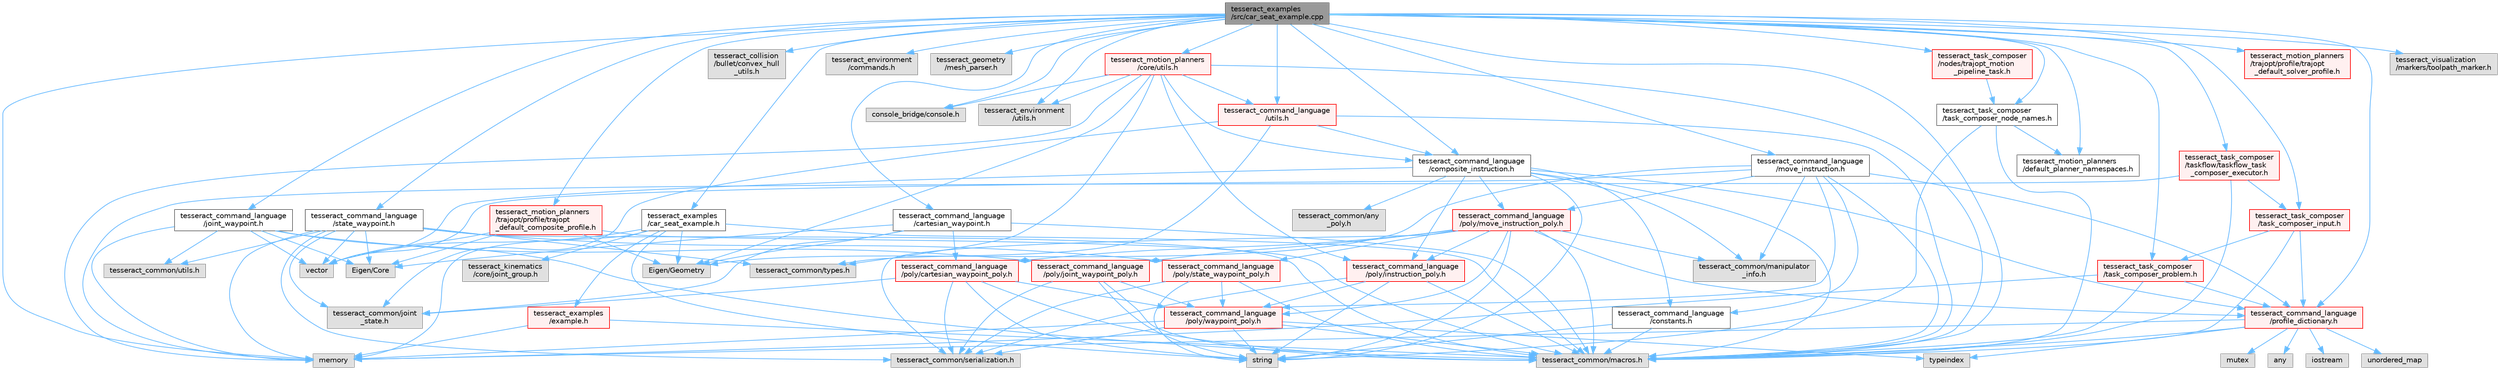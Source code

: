 digraph "tesseract_examples/src/car_seat_example.cpp"
{
 // LATEX_PDF_SIZE
  bgcolor="transparent";
  edge [fontname=Helvetica,fontsize=10,labelfontname=Helvetica,labelfontsize=10];
  node [fontname=Helvetica,fontsize=10,shape=box,height=0.2,width=0.4];
  Node1 [label="tesseract_examples\l/src/car_seat_example.cpp",height=0.2,width=0.4,color="gray40", fillcolor="grey60", style="filled", fontcolor="black",tooltip="Car seat example implementation."];
  Node1 -> Node2 [color="steelblue1",style="solid"];
  Node2 [label="tesseract_common/macros.h",height=0.2,width=0.4,color="grey60", fillcolor="#E0E0E0", style="filled",tooltip=" "];
  Node1 -> Node3 [color="steelblue1",style="solid"];
  Node3 [label="memory",height=0.2,width=0.4,color="grey60", fillcolor="#E0E0E0", style="filled",tooltip=" "];
  Node1 -> Node4 [color="steelblue1",style="solid"];
  Node4 [label="console_bridge/console.h",height=0.2,width=0.4,color="grey60", fillcolor="#E0E0E0", style="filled",tooltip=" "];
  Node1 -> Node5 [color="steelblue1",style="solid"];
  Node5 [label="tesseract_examples\l/car_seat_example.h",height=0.2,width=0.4,color="grey40", fillcolor="white", style="filled",URL="$d0/d6f/car__seat__example_8h.html",tooltip="An example of a robot on a rail installing a seat in a car."];
  Node5 -> Node2 [color="steelblue1",style="solid"];
  Node5 -> Node6 [color="steelblue1",style="solid"];
  Node6 [label="string",height=0.2,width=0.4,color="grey60", fillcolor="#E0E0E0", style="filled",tooltip=" "];
  Node5 -> Node7 [color="steelblue1",style="solid"];
  Node7 [label="vector",height=0.2,width=0.4,color="grey60", fillcolor="#E0E0E0", style="filled",tooltip=" "];
  Node5 -> Node3 [color="steelblue1",style="solid"];
  Node5 -> Node8 [color="steelblue1",style="solid"];
  Node8 [label="Eigen/Geometry",height=0.2,width=0.4,color="grey60", fillcolor="#E0E0E0", style="filled",tooltip=" "];
  Node5 -> Node9 [color="steelblue1",style="solid"];
  Node9 [label="tesseract_kinematics\l/core/joint_group.h",height=0.2,width=0.4,color="grey60", fillcolor="#E0E0E0", style="filled",tooltip=" "];
  Node5 -> Node10 [color="steelblue1",style="solid"];
  Node10 [label="tesseract_examples\l/example.h",height=0.2,width=0.4,color="red", fillcolor="#FFF0F0", style="filled",URL="$df/d24/example_8h.html",tooltip=" "];
  Node10 -> Node2 [color="steelblue1",style="solid"];
  Node10 -> Node3 [color="steelblue1",style="solid"];
  Node1 -> Node13 [color="steelblue1",style="solid"];
  Node13 [label="tesseract_collision\l/bullet/convex_hull\l_utils.h",height=0.2,width=0.4,color="grey60", fillcolor="#E0E0E0", style="filled",tooltip=" "];
  Node1 -> Node14 [color="steelblue1",style="solid"];
  Node14 [label="tesseract_environment\l/utils.h",height=0.2,width=0.4,color="grey60", fillcolor="#E0E0E0", style="filled",tooltip=" "];
  Node1 -> Node15 [color="steelblue1",style="solid"];
  Node15 [label="tesseract_environment\l/commands.h",height=0.2,width=0.4,color="grey60", fillcolor="#E0E0E0", style="filled",tooltip=" "];
  Node1 -> Node16 [color="steelblue1",style="solid"];
  Node16 [label="tesseract_geometry\l/mesh_parser.h",height=0.2,width=0.4,color="grey60", fillcolor="#E0E0E0", style="filled",tooltip=" "];
  Node1 -> Node17 [color="steelblue1",style="solid"];
  Node17 [label="tesseract_command_language\l/composite_instruction.h",height=0.2,width=0.4,color="grey40", fillcolor="white", style="filled",URL="$d5/df7/composite__instruction_8h.html",tooltip=" "];
  Node17 -> Node2 [color="steelblue1",style="solid"];
  Node17 -> Node7 [color="steelblue1",style="solid"];
  Node17 -> Node6 [color="steelblue1",style="solid"];
  Node17 -> Node18 [color="steelblue1",style="solid"];
  Node18 [label="tesseract_command_language\l/poly/instruction_poly.h",height=0.2,width=0.4,color="red", fillcolor="#FFF0F0", style="filled",URL="$d1/db1/instruction__poly_8h.html",tooltip=" "];
  Node18 -> Node2 [color="steelblue1",style="solid"];
  Node18 -> Node6 [color="steelblue1",style="solid"];
  Node18 -> Node23 [color="steelblue1",style="solid"];
  Node23 [label="tesseract_command_language\l/poly/waypoint_poly.h",height=0.2,width=0.4,color="red", fillcolor="#FFF0F0", style="filled",URL="$d3/dc4/waypoint__poly_8h.html",tooltip=" "];
  Node23 -> Node2 [color="steelblue1",style="solid"];
  Node23 -> Node3 [color="steelblue1",style="solid"];
  Node23 -> Node6 [color="steelblue1",style="solid"];
  Node23 -> Node24 [color="steelblue1",style="solid"];
  Node24 [label="typeindex",height=0.2,width=0.4,color="grey60", fillcolor="#E0E0E0", style="filled",tooltip=" "];
  Node23 -> Node25 [color="steelblue1",style="solid"];
  Node25 [label="tesseract_common/serialization.h",height=0.2,width=0.4,color="grey60", fillcolor="#E0E0E0", style="filled",tooltip=" "];
  Node18 -> Node25 [color="steelblue1",style="solid"];
  Node17 -> Node27 [color="steelblue1",style="solid"];
  Node27 [label="tesseract_command_language\l/poly/move_instruction_poly.h",height=0.2,width=0.4,color="red", fillcolor="#FFF0F0", style="filled",URL="$dc/df1/move__instruction__poly_8h.html",tooltip="The move instruction interface."];
  Node27 -> Node2 [color="steelblue1",style="solid"];
  Node27 -> Node6 [color="steelblue1",style="solid"];
  Node27 -> Node18 [color="steelblue1",style="solid"];
  Node27 -> Node28 [color="steelblue1",style="solid"];
  Node28 [label="tesseract_command_language\l/poly/cartesian_waypoint_poly.h",height=0.2,width=0.4,color="red", fillcolor="#FFF0F0", style="filled",URL="$d7/df9/cartesian__waypoint__poly_8h.html",tooltip="The cartesian waypoint interface."];
  Node28 -> Node2 [color="steelblue1",style="solid"];
  Node28 -> Node6 [color="steelblue1",style="solid"];
  Node28 -> Node23 [color="steelblue1",style="solid"];
  Node28 -> Node29 [color="steelblue1",style="solid"];
  Node29 [label="tesseract_common/joint\l_state.h",height=0.2,width=0.4,color="grey60", fillcolor="#E0E0E0", style="filled",tooltip=" "];
  Node28 -> Node25 [color="steelblue1",style="solid"];
  Node27 -> Node30 [color="steelblue1",style="solid"];
  Node30 [label="tesseract_command_language\l/poly/joint_waypoint_poly.h",height=0.2,width=0.4,color="red", fillcolor="#FFF0F0", style="filled",URL="$d1/d66/joint__waypoint__poly_8h.html",tooltip="The joint waypoint interface."];
  Node30 -> Node2 [color="steelblue1",style="solid"];
  Node30 -> Node6 [color="steelblue1",style="solid"];
  Node30 -> Node23 [color="steelblue1",style="solid"];
  Node30 -> Node25 [color="steelblue1",style="solid"];
  Node27 -> Node31 [color="steelblue1",style="solid"];
  Node31 [label="tesseract_command_language\l/poly/state_waypoint_poly.h",height=0.2,width=0.4,color="red", fillcolor="#FFF0F0", style="filled",URL="$d7/d22/state__waypoint__poly_8h.html",tooltip="The state waypoint interface."];
  Node31 -> Node2 [color="steelblue1",style="solid"];
  Node31 -> Node6 [color="steelblue1",style="solid"];
  Node31 -> Node23 [color="steelblue1",style="solid"];
  Node31 -> Node25 [color="steelblue1",style="solid"];
  Node27 -> Node23 [color="steelblue1",style="solid"];
  Node27 -> Node32 [color="steelblue1",style="solid"];
  Node32 [label="tesseract_command_language\l/profile_dictionary.h",height=0.2,width=0.4,color="red", fillcolor="#FFF0F0", style="filled",URL="$dd/dd6/profile__dictionary_8h.html",tooltip="This is a profile dictionary for storing all profiles."];
  Node32 -> Node2 [color="steelblue1",style="solid"];
  Node32 -> Node33 [color="steelblue1",style="solid"];
  Node33 [label="any",height=0.2,width=0.4,color="grey60", fillcolor="#E0E0E0", style="filled",tooltip=" "];
  Node32 -> Node34 [color="steelblue1",style="solid"];
  Node34 [label="iostream",height=0.2,width=0.4,color="grey60", fillcolor="#E0E0E0", style="filled",tooltip=" "];
  Node32 -> Node24 [color="steelblue1",style="solid"];
  Node32 -> Node35 [color="steelblue1",style="solid"];
  Node35 [label="unordered_map",height=0.2,width=0.4,color="grey60", fillcolor="#E0E0E0", style="filled",tooltip=" "];
  Node32 -> Node3 [color="steelblue1",style="solid"];
  Node32 -> Node36 [color="steelblue1",style="solid"];
  Node36 [label="mutex",height=0.2,width=0.4,color="grey60", fillcolor="#E0E0E0", style="filled",tooltip=" "];
  Node27 -> Node38 [color="steelblue1",style="solid"];
  Node38 [label="tesseract_common/manipulator\l_info.h",height=0.2,width=0.4,color="grey60", fillcolor="#E0E0E0", style="filled",tooltip=" "];
  Node27 -> Node25 [color="steelblue1",style="solid"];
  Node17 -> Node39 [color="steelblue1",style="solid"];
  Node39 [label="tesseract_command_language\l/constants.h",height=0.2,width=0.4,color="grey40", fillcolor="white", style="filled",URL="$d2/d6f/constants_8h.html",tooltip="Containst Tesseract Command Language constants."];
  Node39 -> Node2 [color="steelblue1",style="solid"];
  Node39 -> Node6 [color="steelblue1",style="solid"];
  Node17 -> Node32 [color="steelblue1",style="solid"];
  Node17 -> Node38 [color="steelblue1",style="solid"];
  Node17 -> Node40 [color="steelblue1",style="solid"];
  Node40 [label="tesseract_common/any\l_poly.h",height=0.2,width=0.4,color="grey60", fillcolor="#E0E0E0", style="filled",tooltip=" "];
  Node1 -> Node41 [color="steelblue1",style="solid"];
  Node41 [label="tesseract_command_language\l/state_waypoint.h",height=0.2,width=0.4,color="grey40", fillcolor="white", style="filled",URL="$d1/d10/state__waypoint_8h.html",tooltip=" "];
  Node41 -> Node2 [color="steelblue1",style="solid"];
  Node41 -> Node42 [color="steelblue1",style="solid"];
  Node42 [label="Eigen/Core",height=0.2,width=0.4,color="grey60", fillcolor="#E0E0E0", style="filled",tooltip=" "];
  Node41 -> Node3 [color="steelblue1",style="solid"];
  Node41 -> Node7 [color="steelblue1",style="solid"];
  Node41 -> Node31 [color="steelblue1",style="solid"];
  Node41 -> Node29 [color="steelblue1",style="solid"];
  Node41 -> Node43 [color="steelblue1",style="solid"];
  Node43 [label="tesseract_common/utils.h",height=0.2,width=0.4,color="grey60", fillcolor="#E0E0E0", style="filled",tooltip=" "];
  Node41 -> Node44 [color="steelblue1",style="solid"];
  Node44 [label="tesseract_common/types.h",height=0.2,width=0.4,color="grey60", fillcolor="#E0E0E0", style="filled",tooltip=" "];
  Node41 -> Node25 [color="steelblue1",style="solid"];
  Node1 -> Node45 [color="steelblue1",style="solid"];
  Node45 [label="tesseract_command_language\l/cartesian_waypoint.h",height=0.2,width=0.4,color="grey40", fillcolor="white", style="filled",URL="$d3/d18/cartesian__waypoint_8h.html",tooltip=" "];
  Node45 -> Node2 [color="steelblue1",style="solid"];
  Node45 -> Node42 [color="steelblue1",style="solid"];
  Node45 -> Node8 [color="steelblue1",style="solid"];
  Node45 -> Node28 [color="steelblue1",style="solid"];
  Node45 -> Node29 [color="steelblue1",style="solid"];
  Node1 -> Node46 [color="steelblue1",style="solid"];
  Node46 [label="tesseract_command_language\l/joint_waypoint.h",height=0.2,width=0.4,color="grey40", fillcolor="white", style="filled",URL="$d7/d1f/joint__waypoint_8h.html",tooltip=" "];
  Node46 -> Node2 [color="steelblue1",style="solid"];
  Node46 -> Node42 [color="steelblue1",style="solid"];
  Node46 -> Node3 [color="steelblue1",style="solid"];
  Node46 -> Node7 [color="steelblue1",style="solid"];
  Node46 -> Node30 [color="steelblue1",style="solid"];
  Node46 -> Node43 [color="steelblue1",style="solid"];
  Node1 -> Node47 [color="steelblue1",style="solid"];
  Node47 [label="tesseract_command_language\l/move_instruction.h",height=0.2,width=0.4,color="grey40", fillcolor="white", style="filled",URL="$da/d74/move__instruction_8h.html",tooltip=" "];
  Node47 -> Node2 [color="steelblue1",style="solid"];
  Node47 -> Node7 [color="steelblue1",style="solid"];
  Node47 -> Node8 [color="steelblue1",style="solid"];
  Node47 -> Node27 [color="steelblue1",style="solid"];
  Node47 -> Node23 [color="steelblue1",style="solid"];
  Node47 -> Node39 [color="steelblue1",style="solid"];
  Node47 -> Node32 [color="steelblue1",style="solid"];
  Node47 -> Node38 [color="steelblue1",style="solid"];
  Node1 -> Node32 [color="steelblue1",style="solid"];
  Node1 -> Node48 [color="steelblue1",style="solid"];
  Node48 [label="tesseract_command_language\l/utils.h",height=0.2,width=0.4,color="red", fillcolor="#FFF0F0", style="filled",URL="$d6/d75/tesseract__command__language_2include_2tesseract__command__language_2utils_8h.html",tooltip=" "];
  Node48 -> Node2 [color="steelblue1",style="solid"];
  Node48 -> Node17 [color="steelblue1",style="solid"];
  Node48 -> Node29 [color="steelblue1",style="solid"];
  Node48 -> Node44 [color="steelblue1",style="solid"];
  Node1 -> Node50 [color="steelblue1",style="solid"];
  Node50 [label="tesseract_task_composer\l/task_composer_problem.h",height=0.2,width=0.4,color="red", fillcolor="#FFF0F0", style="filled",URL="$d7/d6d/task__composer__problem_8h.html",tooltip="A task composer server problem."];
  Node50 -> Node2 [color="steelblue1",style="solid"];
  Node50 -> Node3 [color="steelblue1",style="solid"];
  Node50 -> Node32 [color="steelblue1",style="solid"];
  Node1 -> Node53 [color="steelblue1",style="solid"];
  Node53 [label="tesseract_task_composer\l/task_composer_input.h",height=0.2,width=0.4,color="red", fillcolor="#FFF0F0", style="filled",URL="$db/ddf/task__composer__input_8h.html",tooltip="The input data structure to the pipeline."];
  Node53 -> Node2 [color="steelblue1",style="solid"];
  Node53 -> Node32 [color="steelblue1",style="solid"];
  Node53 -> Node50 [color="steelblue1",style="solid"];
  Node1 -> Node57 [color="steelblue1",style="solid"];
  Node57 [label="tesseract_task_composer\l/task_composer_node_names.h",height=0.2,width=0.4,color="grey40", fillcolor="white", style="filled",URL="$d3/da7/task__composer__node__names_8h.html",tooltip="Contains default node names."];
  Node57 -> Node2 [color="steelblue1",style="solid"];
  Node57 -> Node6 [color="steelblue1",style="solid"];
  Node57 -> Node58 [color="steelblue1",style="solid"];
  Node58 [label="tesseract_motion_planners\l/default_planner_namespaces.h",height=0.2,width=0.4,color="grey40", fillcolor="white", style="filled",URL="$de/d3a/default__planner__namespaces_8h.html",tooltip="A collection of motion planner profile namespaces."];
  Node1 -> Node59 [color="steelblue1",style="solid"];
  Node59 [label="tesseract_task_composer\l/nodes/trajopt_motion\l_pipeline_task.h",height=0.2,width=0.4,color="red", fillcolor="#FFF0F0", style="filled",URL="$de/d7e/trajopt__motion__pipeline__task_8h.html",tooltip=" "];
  Node59 -> Node57 [color="steelblue1",style="solid"];
  Node1 -> Node81 [color="steelblue1",style="solid"];
  Node81 [label="tesseract_task_composer\l/taskflow/taskflow_task\l_composer_executor.h",height=0.2,width=0.4,color="red", fillcolor="#FFF0F0", style="filled",URL="$da/d8c/taskflow__task__composer__executor_8h.html",tooltip="The tasflow executor implementation."];
  Node81 -> Node2 [color="steelblue1",style="solid"];
  Node81 -> Node3 [color="steelblue1",style="solid"];
  Node81 -> Node53 [color="steelblue1",style="solid"];
  Node1 -> Node58 [color="steelblue1",style="solid"];
  Node1 -> Node86 [color="steelblue1",style="solid"];
  Node86 [label="tesseract_motion_planners\l/trajopt/profile/trajopt\l_default_composite_profile.h",height=0.2,width=0.4,color="red", fillcolor="#FFF0F0", style="filled",URL="$d8/d8f/trajopt__default__composite__profile_8h.html",tooltip=" "];
  Node86 -> Node2 [color="steelblue1",style="solid"];
  Node86 -> Node7 [color="steelblue1",style="solid"];
  Node86 -> Node8 [color="steelblue1",style="solid"];
  Node86 -> Node42 [color="steelblue1",style="solid"];
  Node1 -> Node90 [color="steelblue1",style="solid"];
  Node90 [label="tesseract_motion_planners\l/trajopt/profile/trajopt\l_default_solver_profile.h",height=0.2,width=0.4,color="red", fillcolor="#FFF0F0", style="filled",URL="$d9/d4c/trajopt__default__solver__profile_8h.html",tooltip=" "];
  Node1 -> Node92 [color="steelblue1",style="solid"];
  Node92 [label="tesseract_motion_planners\l/core/utils.h",height=0.2,width=0.4,color="red", fillcolor="#FFF0F0", style="filled",URL="$d9/d8b/tesseract__motion__planners_2core_2include_2tesseract__motion__planners_2core_2utils_8h.html",tooltip="Planner utility functions."];
  Node92 -> Node2 [color="steelblue1",style="solid"];
  Node92 -> Node8 [color="steelblue1",style="solid"];
  Node92 -> Node3 [color="steelblue1",style="solid"];
  Node92 -> Node4 [color="steelblue1",style="solid"];
  Node92 -> Node14 [color="steelblue1",style="solid"];
  Node92 -> Node18 [color="steelblue1",style="solid"];
  Node92 -> Node17 [color="steelblue1",style="solid"];
  Node92 -> Node48 [color="steelblue1",style="solid"];
  Node92 -> Node44 [color="steelblue1",style="solid"];
  Node1 -> Node95 [color="steelblue1",style="solid"];
  Node95 [label="tesseract_visualization\l/markers/toolpath_marker.h",height=0.2,width=0.4,color="grey60", fillcolor="#E0E0E0", style="filled",tooltip=" "];
}
